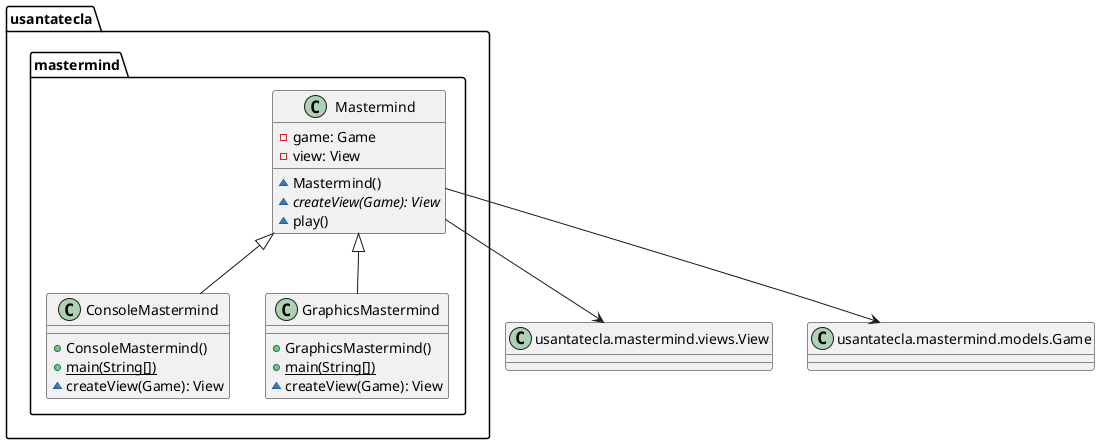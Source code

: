 @startuml mastermind
class  usantatecla.mastermind.ConsoleMastermind{
+ ConsoleMastermind()
+ {static} main(String[]) 
~ createView(Game): View
}
usantatecla.mastermind.Mastermind <|-down- usantatecla.mastermind.ConsoleMastermind

class  usantatecla.mastermind.GraphicsMastermind{
+ GraphicsMastermind()
+ {static} main(String[]) 
~ createView(Game): View
}
usantatecla.mastermind.Mastermind <|-down- usantatecla.mastermind.GraphicsMastermind

class  usantatecla.mastermind.Mastermind{
- game: Game
- view: View
~ Mastermind()
~ {abstract} createView(Game): View
~ play() 
}

class View as "usantatecla.mastermind.views.View"{

}

Class Game as "usantatecla.mastermind.models.Game"{

}

usantatecla.mastermind.Mastermind --> View
usantatecla.mastermind.Mastermind --> Game

@enduml

@startuml mastermind.views
abstract class  usantatecla.mastermind.views.ColorView{
+{static} INITIALS: char[]
~color: Color
~ ColorView()
~ ColorView(Color)
+ allInitials(): String
+ {static} getInstance(char): Color
+ {abstract} resultinitials(int): String
}

class  usantatecla.mastermind.views.ErrorView{
+ message: String[]
~ error: Error
~ ErrorView()
+ ErrorView(Error)
~ {abstract} colorInitials(): String
}

enum  usantatecla.mastermind.views.MessageView{
+ TURN
+ SECRET
+ RESUME
+ RESULT
+ PROPOSED_COMBINATION
+ TITLE
+ WINNER
+ LOOSER
- message: String
- Message(String)
+ getMessage(): String
}

abstract class  usantatecla.mastermind.views.View{
~ game: Game
+ View(Game)
+ interact() 
~ {abstract} start() 
~ {abstract} isNewGame(): boolean
~ {abstract} propose(): boolean
}

class Game as "usantatecla.mastermind.models.Game"{

}
usantatecla.mastermind.views.View *-down-> Game
@enduml

@startuml mastermind.view.console
class WithConsoleView as "usantatecla.utils.\nWithConsoleView"{

}
class  usantatecla.mastermind.views.console.ConsoleView{
+ ConsoleView(Game)
~ start() 
~ resume(): boolean
~ propose(): boolean
}

class View as "usantatecla.mastermind.views.View"{

}
View <|-down- usantatecla.mastermind.views.console.ConsoleView
usantatecla.mastermind.views.console.ConsoleView *-down-> usantatecla.mastermind.views.console.ProposalView
usantatecla.mastermind.views.console.ConsoleView *-down-> usantatecla.mastermind.views.console.ResumeView
usantatecla.mastermind.views.console.ConsoleView *-down-> usantatecla.mastermind.views.console.StartView

class  usantatecla.mastermind.views.console.ProposalView{
- game: Game
~ ProposalView(Game)
~ interact(): boolean
}

class Game as "usantatecla.mastermind.models.Game"{

}
WithConsoleView <|-down- usantatecla.mastermind.views.console.ProposalView
usantatecla.mastermind.views.console.ProposalView ..> Game
usantatecla.mastermind.views.console.ProposalView ..> usantatecla.mastermind.views.console.ProposedCombinationView
usantatecla.mastermind.views.console.ProposalView *-down-> usantatecla.mastermind.views.console.SecretCombinationView
usantatecla.mastermind.views.console.ProposalView ..> usantatecla.mastermind.views.console.ResultView

class  usantatecla.mastermind.views.console.ProposedCombinationView{
- proposedCombination: ProposedCombination
~ ProposedCombinationView(ProposedCombination)
~ write()
~ read()
}
WithConsoleView <|-down- usantatecla.mastermind.views.console.ProposedCombinationView

class  usantatecla.mastermind.views.console.ResultView{
-result: Result
~ ResultView(Result)
~ writeln()
}
class  usantatecla.mastermind.views.console.AttemptsView{
- game: Game
~ AttemptsView(Game)
~ writeln()
}
WithConsoleView <|-down- usantatecla.mastermind.views.console.ResultView

class  usantatecla.mastermind.views.console.ResumeView{
~ ResumeView(Game)
~ interact(): boolean
}
usantatecla.mastermind.views.console.ResumeView ..> Game

class  usantatecla.mastermind.views.console.SecretCombinationView{
~ SecretCombinationView()
~ writeln() 
}


WithConsoleView <|-down- usantatecla.mastermind.views.console.SecretCombinationView

class  usantatecla.mastermind.views.console.StartView{
~ interact() 
}

class  usantatecla.mastermind.views.console.ErrorView{
~ ErrorView() 
~ ErrorView(Error) 
~ writeln()
~ colorInitials(): String
}

class  usantatecla.mastermind.views.console.ColorView{
    ~ ColorView()
    ~ ColorView(Color)
    ~ resultInitials(int): String
    ~ write()
}
class Color as "usantatecla.utils.\nColorCode"{

}

class Console as "usantatecla.utils.\nConsole"{

}
usantatecla.mastermind.views.console.ColorView .down-> Color
usantatecla.mastermind.views.console.ErrorView .down-> Console
usantatecla.mastermind.views.console.AttemptsView .down-> Game
WithConsoleView <|-down- usantatecla.mastermind.views.console.StartView
usantatecla.mastermind.views.console.StartView ..> Game
usantatecla.mastermind.views.console.StartView..> usantatecla.mastermind.views.console.SecretCombinationView
@enduml

@startuml mastermind.view.Graphics
class Game as "usantatecla.mastermind.models.Game"{
    
}
class usantatecla.mastermind.views.graphics.AttemptsView{
    ~AttemptsView(int)
}

class usantatecla.mastermind.views.graphics.ColorView{
    ~ColorView()
    ~ColorView(Color)
    ~resultInitials(int): String
}
class  usantatecla.mastermind.views.graphics.Constraints{
~ Constraints(int, int, int, int)
}

class  usantatecla.mastermind.views.graphics.GameView{
- {static} GAME_OVER: String
- secretCombinationView: SecretCombinationView
- proposedCombinationsView: ProposedCombinationsView
- proposalCombinationView: ProposalCombinationView
~ GameView()
- clear()  
~ start(Game)  
~ propose(Game): boolean
- proposeCombination(Game, int[]): int
- drawGameOver(Game): boolean
}

usantatecla.mastermind.views.graphics.GameView *-down-> usantatecla.mastermind.views.graphics.ProposedCombinationsView
usantatecla.mastermind.views.graphics.GameView *-down-> usantatecla.mastermind.views.graphics.SecretCombinationView
usantatecla.mastermind.views.graphics.GameView *-down-> usantatecla.mastermind.views.graphics.ProposalCombinationView
usantatecla.mastermind.views.graphics.GameView ..> Game
usantatecla.mastermind.views.graphics.GameView ..> usantatecla.mastermind.views.graphics.ProposedCombinationView
usantatecla.mastermind.views.graphics.GameView ..> usantatecla.mastermind.views.graphics.Constraints

class  usantatecla.mastermind.views.graphics.GraphicsView{
- gameView: GameView
+ GraphicsView(Game)
# start()  
# resume(): boolean
# propose(): boolean
}
class View as "usantatecla.mastermind.views.View"{

}
View <|-down- usantatecla.mastermind.views.graphics.GraphicsView
usantatecla.mastermind.views.graphics.GraphicsView *-down-> usantatecla.mastermind.views.graphics.GameView
usantatecla.mastermind.views.graphics.GraphicsView ..> usantatecla.mastermind.views.graphics.ResumeDialog

class  usantatecla.mastermind.views.graphics.ProposalCombinationView{
- {static} ACCEPT: String
- label: JLabel
- textField: JTextField
- button: JButton
- characters: String
~ ProposalCombinationView(JRootPane)
+ keyPressed(KeyEvent)  
+ keyReleased(KeyEvent)  
+ keyTyped(KeyEvent)  
~ resetCharacters()  
~ getCharacters(): String
+ actionPerformed(ActionEvent)  
}
usantatecla.mastermind.views.graphics.ProposalCombinationView..> usantatecla.mastermind.views.graphics.Constraints

class  usantatecla.mastermind.views.graphics.ProposedCombinationsView{
- game: Game
~ ProposedCombinationsView(Game)
~ add()  
}

usantatecla.mastermind.views.graphics.ProposedCombinationsView ..> Game
usantatecla.mastermind.views.graphics.ProposedCombinationsView..> usantatecla.mastermind.views.graphics.Constraints
usantatecla.mastermind.views.graphics.ProposedCombinationsView ..> usantatecla.mastermind.views.graphics.TurnView
usantatecla.mastermind.views.graphics.ProposedCombinationsView..> usantatecla.mastermind.views.graphics.ProposedCombinationView
usantatecla.mastermind.views.graphics.ProposedCombinationsView..> usantatecla.mastermind.views.graphics.ResultView

class  usantatecla.mastermind.views.graphics.ProposedCombinationView{
- proposedCombinationView: ProposedCombinationView
- error: Error
~ ProposedCombinationView(ProposedCombinationView)
~ read(String)
+ isValid(): boolean
}
usantatecla.mastermind.views.graphics.ProposedCombinationView..> usantatecla.mastermind.views.graphics.ProposedCombinationView

class  usantatecla.mastermind.views.graphics.ResultView{
- result: Result
~ ResultView(Result)
}

class  usantatecla.mastermind.views.graphics.ResumeDialog{
- newGame: boolean
~ ResumeDialog()
~ isNewGame(): boolean
}

class  usantatecla.mastermind.views.graphics.SecretCombinationView{
- {static} TITLE: String
- title: JLabel
- secretCombination: JLabel
~ SecretCombinationView()
} 
usantatecla.mastermind.views.graphics.SecretCombinationView..> usantatecla.mastermind.views.graphics.Constraints

@enduml

@startuml mastermind.models
enum usantatecla.mastermind.models.Color {
+ RED
+ BLUE
+ YELLOW
+ GREEN
+ ORANGE
+ PURPLE
~ {static} length(): int
}

abstract class usantatecla.mastermind.models.Combination {
- {static} WIDTH: int
~ colors: List<Color>
~ Combination()
+ {static} getWidth(): int
}
usantatecla.mastermind.models.Combination *-down-> "*" usantatecla.mastermind.models.Color

enum usantatecla.mastermind.models.Error {
+ DUPLICATED
+ WRONG_CHARACTERS
+ WRONG_LENGTH
}

class usantatecla.mastermind.models.Game {
- {static} MAX_LONG: int
- proposedCombinations: List<ProposedCombinations>
- results: List<Result>
- attempts: int
+ Game()
+ clear()
+ addProposeCombination(ProposedCombination)
+ isLooser(): boolean
+ isWinner(): boolean
+ getAttempts(): int
+ getProposedCombination(int): ProposedCombination
+ getResult(int): Result
}
usantatecla.mastermind.models.Game *-down-> usantatecla.mastermind.models.SecretCombination
usantatecla.mastermind.models.Game *-down-> "*" usantatecla.mastermind.models.Result
usantatecla.mastermind.models.Game *-down-> "*" usantatecla.mastermind.models.ProposedCombination

class usantatecla.mastermind.models.ProposedCombination {
contains(Color, int): boolean
contains(Color): boolean
+ getColors(): List<Color>
}
usantatecla.mastermind.models.Combination <|-down- usantatecla.mastermind.models.ProposedCombination
usantatecla.mastermind.models.ProposedCombination ..> usantatecla.mastermind.models.Error
usantatecla.mastermind.models.ProposedCombination ..> usantatecla.mastermind.models.Color

class usantatecla.mastermind.models.Result {
- blacks: int
- whites: int
Result(int, int)
isWinner(): boolean
+ getBlacks(): int
+ getWhites(): int
}

usantatecla.mastermind.models.ProposedCombination ..> usantatecla.mastermind.models.Combination

class usantatecla.mastermind.models.SecretCombination {
SecretCombination()
getResult(ProposedCombination): Result
}
usantatecla.mastermind.models.Combination <|-down- usantatecla.mastermind.models.SecretCombination
usantatecla.mastermind.models.SecretCombination ..> usantatecla.mastermind.models.Result
usantatecla.mastermind.models.SecretCombination ..> usantatecla.mastermind.models.ProposedCombination
usantatecla.mastermind.models.SecretCombination ..> usantatecla.mastermind.models.Color
@enduml

@startuml usantatecla.mastermind.utils
class BufferedReader as "java.io.BufferedReader"{}

enum usantatecla.mastermind.utils.ColorCode{
+ RED
+ BLUE
+ YELLOW
+ GREEN
+ ORANGE
+ PURPLE
+ RESET_COLOR
- color: String
~ ColorCode(String)
+ getColor(): String
+ {static} getColorByIndex(int): String
}

class  usantatecla.mastermind.utils.Console{
+ {static} console: Console
+ {static} getInstance(): Console
+ readString(String): String
+ readString(): String
+ readInt(String): int
+ readChar(String): char
+ writeln()
+ write(String)
+ writeln(String)
+ write(char)
- writeError(String)
}
usantatecla.mastermind.utils.Console *-down-> BufferedReader

abstract class usantatecla.mastermind.utils.WithConsoleView{
~ WithConsoleView()
}
usantatecla.mastermind.utils.WithConsoleView *-down-> usantatecla.mastermind.utils.Console

class  usantatecla.mastermind.utils.YesNoDialog{
- {static} AFIRMATIVE: char
- {static} NEGATIVE: char
- {static} QUESTION: String
- {static} MESSAGE: String
+ YesNoDialog()
+ read(String): boolean
+ read(): boolean
- {static} isAfirmative(char): boolean
- {static} isNegative(char): boolean
}
usantatecla.mastermind.utils.WithConsoleView <|-down- usantatecla.mastermind.utils.YesNoDialog
@enduml
